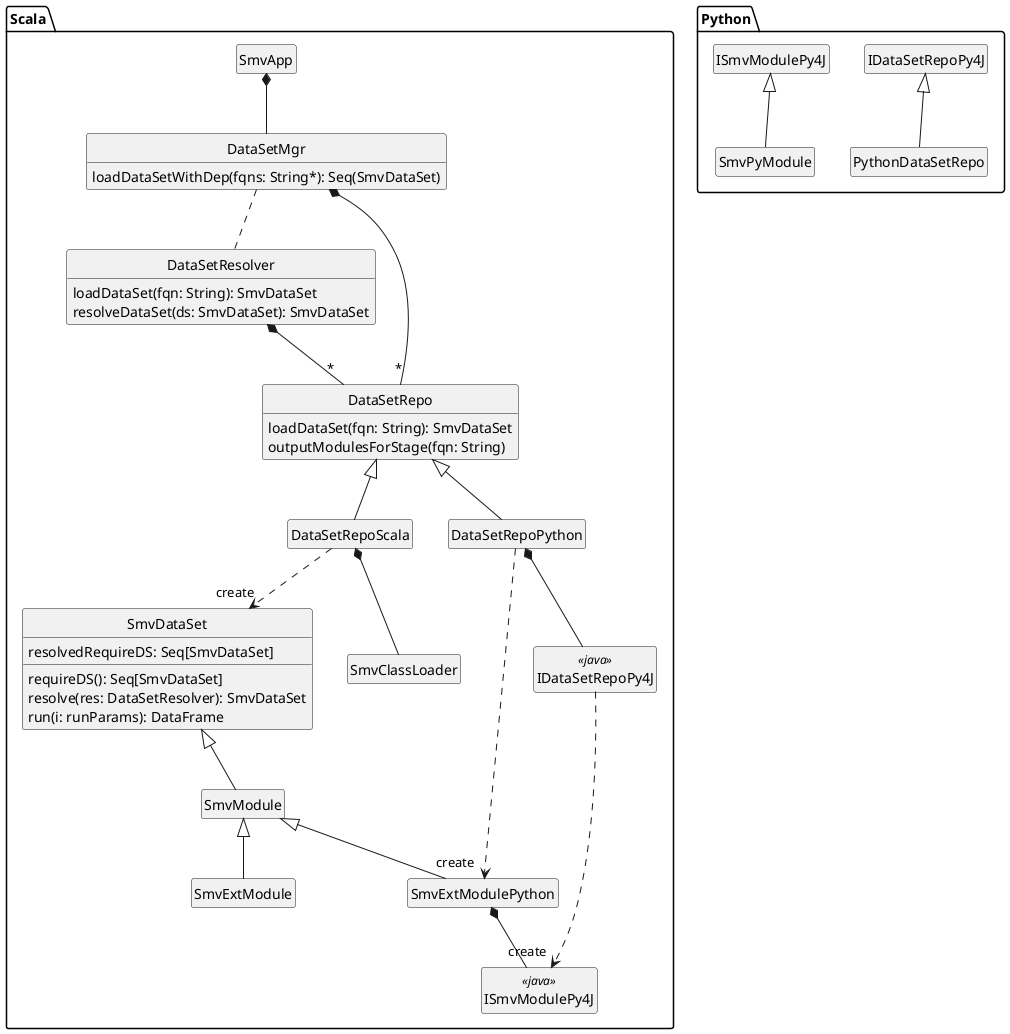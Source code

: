 @startuml

hide empty methods
hide empty fields
hide circle

package Scala {
  class SmvApp
  class DataSetMgr {
    loadDataSetWithDep(fqns: String*): Seq(SmvDataSet)
  }
  class DataSetResolver {
    loadDataSet(fqn: String): SmvDataSet
    resolveDataSet(ds: SmvDataSet): SmvDataSet
  }
  class DataSetRepo {
    loadDataSet(fqn: String): SmvDataSet
    outputModulesForStage(fqn: String)
  }
  together {
    class DataSetRepoScala extends DataSetRepo
    class DataSetRepoPython extends DataSetRepo
  }
  class IDataSetRepoPy4J <<java>>
  class SmvDataSet {
    requireDS(): Seq[SmvDataSet]
    resolve(res: DataSetResolver): SmvDataSet
    run(i: runParams): DataFrame
    resolvedRequireDS: Seq[SmvDataSet]
  }
  class SmvModule extends SmvDataSet
  class SmvExtModule extends SmvModule
  class SmvExtModulePython extends SmvModule
  class ISmvModulePy4J <<java>>

  SmvApp *-- DataSetMgr
  DataSetMgr .. DataSetResolver
  DataSetMgr *-- "*" DataSetRepo
  DataSetResolver *-- "*"   DataSetRepo
  DataSetRepoScala ..> "create " SmvDataSet
  DataSetRepoScala *-- SmvClassLoader
  SmvExtModulePython *-- ISmvModulePy4J
  DataSetRepoPython *-- IDataSetRepoPy4J
  DataSetRepoPython ..> "create " SmvExtModulePython
  IDataSetRepoPy4J ..> "create " ISmvModulePy4J
}

package Python {
  class PythonDataSetRepo extends IDataSetRepoPy4J
  class SmvPyModule extends ISmvModulePy4J
}

@enduml
